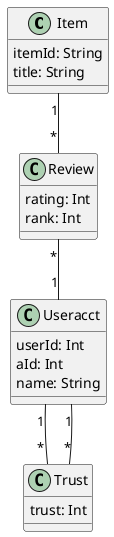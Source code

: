 @startuml "Epinions1"


class Item{
  itemId: String
  title: String
}

class Review{
  rating: Int
  rank: Int
}

class Useracct{
  userId: Int
  aId: Int
  name: String
}

class Trust{
  trust: Int
}



Item "1" -- "*" Review

Review "*" -- "1" Useracct

Useracct "1" -- "*" Trust

Useracct "1" -- "*" Trust


@enduml